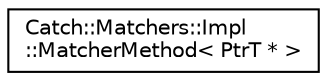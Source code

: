 digraph "Graphical Class Hierarchy"
{
 // LATEX_PDF_SIZE
  edge [fontname="Helvetica",fontsize="10",labelfontname="Helvetica",labelfontsize="10"];
  node [fontname="Helvetica",fontsize="10",shape=record];
  rankdir="LR";
  Node0 [label="Catch::Matchers::Impl\l::MatcherMethod\< PtrT * \>",height=0.2,width=0.4,color="black", fillcolor="white", style="filled",URL="$d9/da7/structCatch_1_1Matchers_1_1Impl_1_1MatcherMethod_3_01PtrT_01_5_01_4.html",tooltip=" "];
}
